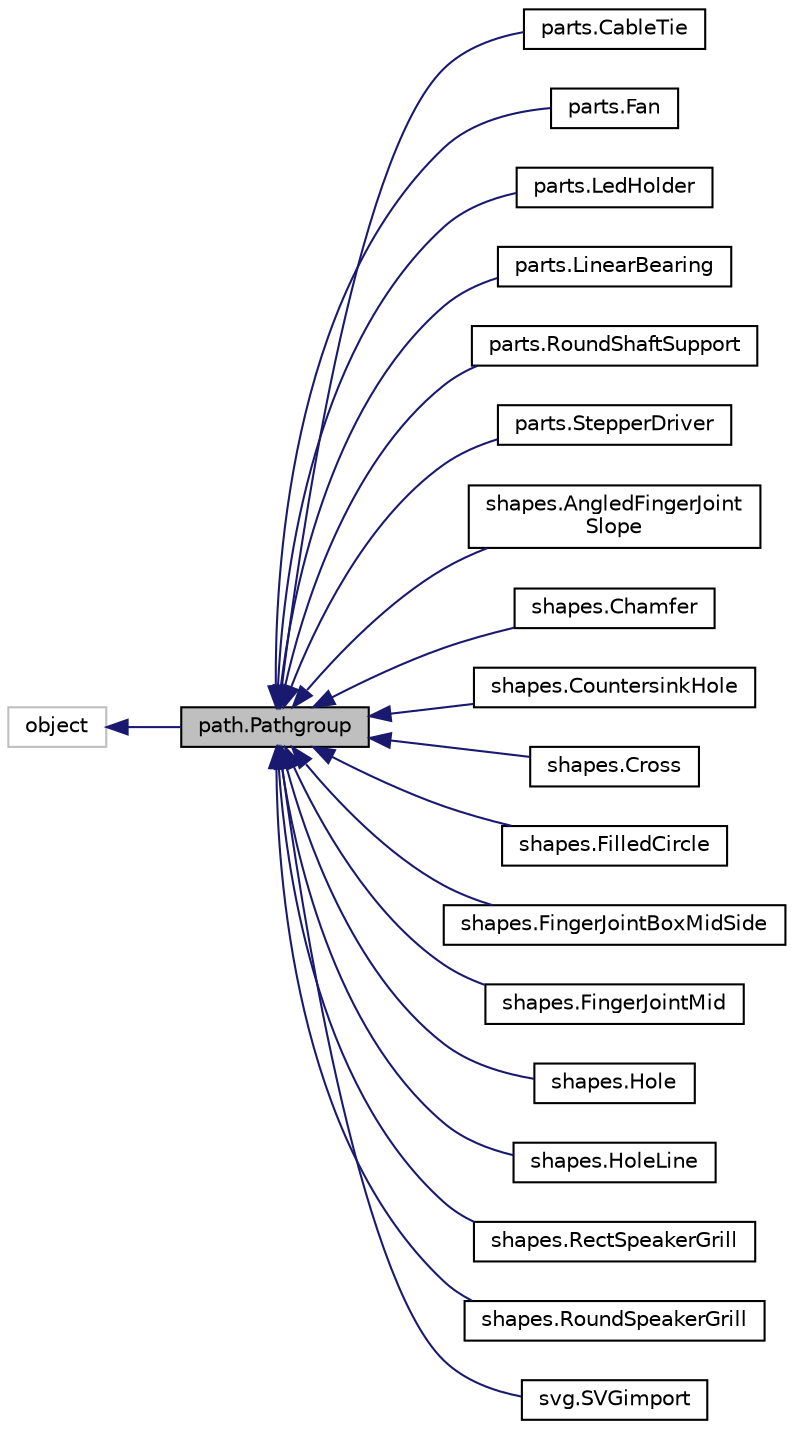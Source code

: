 digraph "path.Pathgroup"
{
  edge [fontname="Helvetica",fontsize="10",labelfontname="Helvetica",labelfontsize="10"];
  node [fontname="Helvetica",fontsize="10",shape=record];
  rankdir="LR";
  Node1 [label="path.Pathgroup",height=0.2,width=0.4,color="black", fillcolor="grey75", style="filled", fontcolor="black"];
  Node2 -> Node1 [dir="back",color="midnightblue",fontsize="10",style="solid",fontname="Helvetica"];
  Node2 [label="object",height=0.2,width=0.4,color="grey75", fillcolor="white", style="filled"];
  Node1 -> Node3 [dir="back",color="midnightblue",fontsize="10",style="solid",fontname="Helvetica"];
  Node3 [label="parts.CableTie",height=0.2,width=0.4,color="black", fillcolor="white", style="filled",URL="$classparts_1_1_cable_tie.html"];
  Node1 -> Node4 [dir="back",color="midnightblue",fontsize="10",style="solid",fontname="Helvetica"];
  Node4 [label="parts.Fan",height=0.2,width=0.4,color="black", fillcolor="white", style="filled",URL="$classparts_1_1_fan.html"];
  Node1 -> Node5 [dir="back",color="midnightblue",fontsize="10",style="solid",fontname="Helvetica"];
  Node5 [label="parts.LedHolder",height=0.2,width=0.4,color="black", fillcolor="white", style="filled",URL="$classparts_1_1_led_holder.html"];
  Node1 -> Node6 [dir="back",color="midnightblue",fontsize="10",style="solid",fontname="Helvetica"];
  Node6 [label="parts.LinearBearing",height=0.2,width=0.4,color="black", fillcolor="white", style="filled",URL="$classparts_1_1_linear_bearing.html"];
  Node1 -> Node7 [dir="back",color="midnightblue",fontsize="10",style="solid",fontname="Helvetica"];
  Node7 [label="parts.RoundShaftSupport",height=0.2,width=0.4,color="black", fillcolor="white", style="filled",URL="$classparts_1_1_round_shaft_support.html"];
  Node1 -> Node8 [dir="back",color="midnightblue",fontsize="10",style="solid",fontname="Helvetica"];
  Node8 [label="parts.StepperDriver",height=0.2,width=0.4,color="black", fillcolor="white", style="filled",URL="$classparts_1_1_stepper_driver.html"];
  Node1 -> Node9 [dir="back",color="midnightblue",fontsize="10",style="solid",fontname="Helvetica"];
  Node9 [label="shapes.AngledFingerJoint\lSlope",height=0.2,width=0.4,color="black", fillcolor="white", style="filled",URL="$classshapes_1_1_angled_finger_joint_slope.html"];
  Node1 -> Node10 [dir="back",color="midnightblue",fontsize="10",style="solid",fontname="Helvetica"];
  Node10 [label="shapes.Chamfer",height=0.2,width=0.4,color="black", fillcolor="white", style="filled",URL="$classshapes_1_1_chamfer.html"];
  Node1 -> Node11 [dir="back",color="midnightblue",fontsize="10",style="solid",fontname="Helvetica"];
  Node11 [label="shapes.CountersinkHole",height=0.2,width=0.4,color="black", fillcolor="white", style="filled",URL="$classshapes_1_1_countersink_hole.html"];
  Node1 -> Node12 [dir="back",color="midnightblue",fontsize="10",style="solid",fontname="Helvetica"];
  Node12 [label="shapes.Cross",height=0.2,width=0.4,color="black", fillcolor="white", style="filled",URL="$classshapes_1_1_cross.html"];
  Node1 -> Node13 [dir="back",color="midnightblue",fontsize="10",style="solid",fontname="Helvetica"];
  Node13 [label="shapes.FilledCircle",height=0.2,width=0.4,color="black", fillcolor="white", style="filled",URL="$classshapes_1_1_filled_circle.html"];
  Node1 -> Node14 [dir="back",color="midnightblue",fontsize="10",style="solid",fontname="Helvetica"];
  Node14 [label="shapes.FingerJointBoxMidSide",height=0.2,width=0.4,color="black", fillcolor="white", style="filled",URL="$classshapes_1_1_finger_joint_box_mid_side.html"];
  Node1 -> Node15 [dir="back",color="midnightblue",fontsize="10",style="solid",fontname="Helvetica"];
  Node15 [label="shapes.FingerJointMid",height=0.2,width=0.4,color="black", fillcolor="white", style="filled",URL="$classshapes_1_1_finger_joint_mid.html"];
  Node1 -> Node16 [dir="back",color="midnightblue",fontsize="10",style="solid",fontname="Helvetica"];
  Node16 [label="shapes.Hole",height=0.2,width=0.4,color="black", fillcolor="white", style="filled",URL="$classshapes_1_1_hole.html"];
  Node1 -> Node17 [dir="back",color="midnightblue",fontsize="10",style="solid",fontname="Helvetica"];
  Node17 [label="shapes.HoleLine",height=0.2,width=0.4,color="black", fillcolor="white", style="filled",URL="$classshapes_1_1_hole_line.html"];
  Node1 -> Node18 [dir="back",color="midnightblue",fontsize="10",style="solid",fontname="Helvetica"];
  Node18 [label="shapes.RectSpeakerGrill",height=0.2,width=0.4,color="black", fillcolor="white", style="filled",URL="$classshapes_1_1_rect_speaker_grill.html"];
  Node1 -> Node19 [dir="back",color="midnightblue",fontsize="10",style="solid",fontname="Helvetica"];
  Node19 [label="shapes.RoundSpeakerGrill",height=0.2,width=0.4,color="black", fillcolor="white", style="filled",URL="$classshapes_1_1_round_speaker_grill.html"];
  Node1 -> Node20 [dir="back",color="midnightblue",fontsize="10",style="solid",fontname="Helvetica"];
  Node20 [label="svg.SVGimport",height=0.2,width=0.4,color="black", fillcolor="white", style="filled",URL="$classsvg_1_1_s_v_gimport.html"];
}
